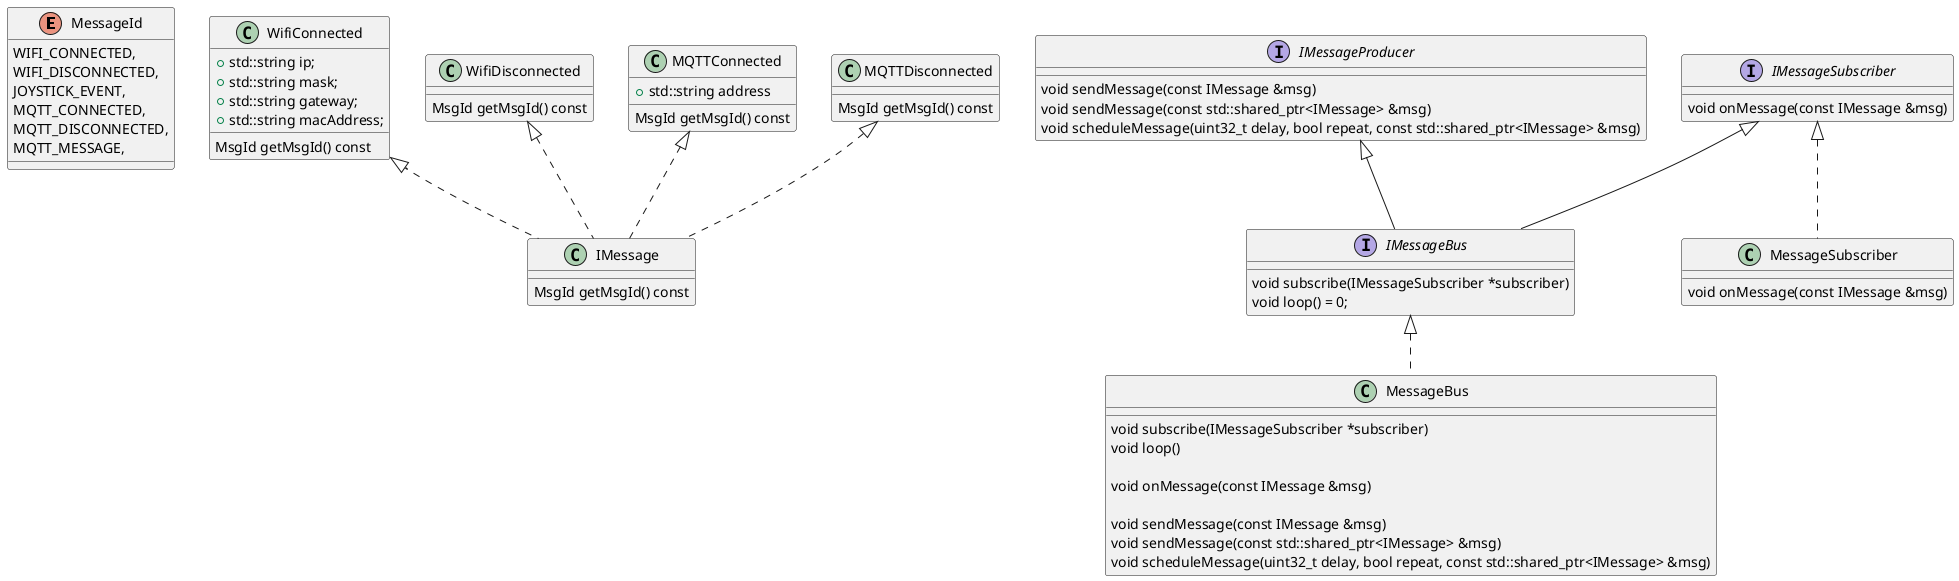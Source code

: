 @startuml
'https://plantuml.com/class-diagram

enum MessageId {
    WIFI_CONNECTED,
    WIFI_DISCONNECTED,
    JOYSTICK_EVENT,
    MQTT_CONNECTED,
    MQTT_DISCONNECTED,
    MQTT_MESSAGE,
}

class IMessage {
    MsgId getMsgId() const
}

class WifiConnected {
    +std::string ip;
    +std::string mask;
    +std::string gateway;
    +std::string macAddress;

    MsgId getMsgId() const
}

WifiConnected <|.. IMessage

class WifiDisconnected {
    MsgId getMsgId() const
}

WifiDisconnected <|.. IMessage

class MQTTConnected {
    +std::string address
    MsgId getMsgId() const
}

MQTTConnected <|.. IMessage

class MQTTDisconnected {
    MsgId getMsgId() const
}

MQTTDisconnected <|.. IMessage

interface IMessageSubscriber {
    void onMessage(const IMessage &msg)
}

interface IMessageProducer {
    void sendMessage(const IMessage &msg)
    void sendMessage(const std::shared_ptr<IMessage> &msg)
    void scheduleMessage(uint32_t delay, bool repeat, const std::shared_ptr<IMessage> &msg)
}

interface IMessageBus {
    void subscribe(IMessageSubscriber *subscriber)
    void loop() = 0;
}

IMessageProducer <|-- IMessageBus
IMessageSubscriber <|-- IMessageBus

class MessageSubscriber {
    void onMessage(const IMessage &msg)
}

IMessageSubscriber <|.. MessageSubscriber

class MessageBus {
    void subscribe(IMessageSubscriber *subscriber)
    void loop()

    void onMessage(const IMessage &msg)

    void sendMessage(const IMessage &msg)
    void sendMessage(const std::shared_ptr<IMessage> &msg)
    void scheduleMessage(uint32_t delay, bool repeat, const std::shared_ptr<IMessage> &msg)
}

IMessageBus <|.. MessageBus

@enduml